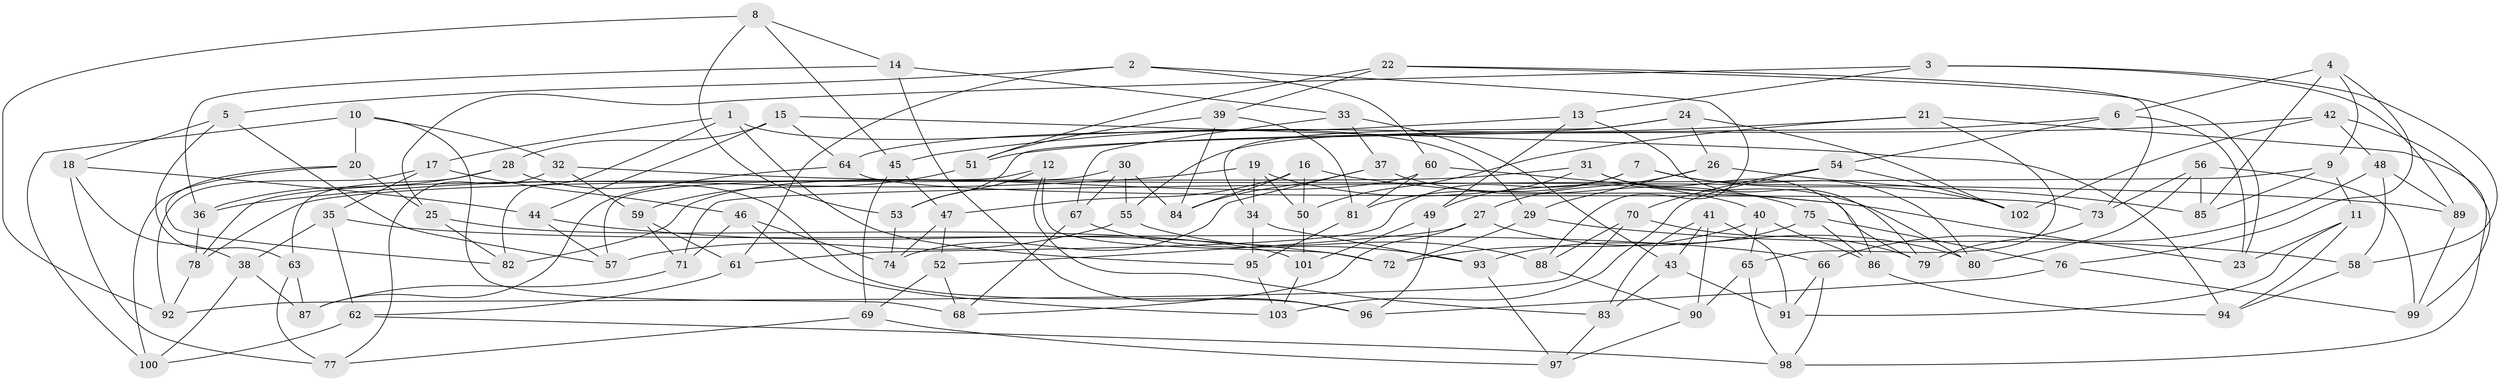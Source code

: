 // coarse degree distribution, {6: 0.45454545454545453, 4: 0.42424242424242425, 5: 0.10606060606060606, 3: 0.015151515151515152}
// Generated by graph-tools (version 1.1) at 2025/52/02/27/25 19:52:30]
// undirected, 103 vertices, 206 edges
graph export_dot {
graph [start="1"]
  node [color=gray90,style=filled];
  1;
  2;
  3;
  4;
  5;
  6;
  7;
  8;
  9;
  10;
  11;
  12;
  13;
  14;
  15;
  16;
  17;
  18;
  19;
  20;
  21;
  22;
  23;
  24;
  25;
  26;
  27;
  28;
  29;
  30;
  31;
  32;
  33;
  34;
  35;
  36;
  37;
  38;
  39;
  40;
  41;
  42;
  43;
  44;
  45;
  46;
  47;
  48;
  49;
  50;
  51;
  52;
  53;
  54;
  55;
  56;
  57;
  58;
  59;
  60;
  61;
  62;
  63;
  64;
  65;
  66;
  67;
  68;
  69;
  70;
  71;
  72;
  73;
  74;
  75;
  76;
  77;
  78;
  79;
  80;
  81;
  82;
  83;
  84;
  85;
  86;
  87;
  88;
  89;
  90;
  91;
  92;
  93;
  94;
  95;
  96;
  97;
  98;
  99;
  100;
  101;
  102;
  103;
  1 -- 95;
  1 -- 17;
  1 -- 29;
  1 -- 82;
  2 -- 88;
  2 -- 60;
  2 -- 5;
  2 -- 61;
  3 -- 58;
  3 -- 13;
  3 -- 89;
  3 -- 25;
  4 -- 85;
  4 -- 6;
  4 -- 9;
  4 -- 76;
  5 -- 18;
  5 -- 63;
  5 -- 57;
  6 -- 23;
  6 -- 54;
  6 -- 53;
  7 -- 61;
  7 -- 81;
  7 -- 80;
  7 -- 102;
  8 -- 92;
  8 -- 45;
  8 -- 14;
  8 -- 53;
  9 -- 85;
  9 -- 11;
  9 -- 71;
  10 -- 100;
  10 -- 32;
  10 -- 68;
  10 -- 20;
  11 -- 23;
  11 -- 94;
  11 -- 91;
  12 -- 53;
  12 -- 83;
  12 -- 57;
  12 -- 72;
  13 -- 64;
  13 -- 49;
  13 -- 79;
  14 -- 33;
  14 -- 96;
  14 -- 36;
  15 -- 64;
  15 -- 44;
  15 -- 28;
  15 -- 94;
  16 -- 23;
  16 -- 47;
  16 -- 50;
  16 -- 84;
  17 -- 35;
  17 -- 92;
  17 -- 46;
  18 -- 77;
  18 -- 44;
  18 -- 38;
  19 -- 34;
  19 -- 40;
  19 -- 50;
  19 -- 36;
  20 -- 82;
  20 -- 100;
  20 -- 25;
  21 -- 45;
  21 -- 98;
  21 -- 65;
  21 -- 50;
  22 -- 23;
  22 -- 73;
  22 -- 51;
  22 -- 39;
  24 -- 102;
  24 -- 55;
  24 -- 34;
  24 -- 26;
  25 -- 82;
  25 -- 101;
  26 -- 27;
  26 -- 29;
  26 -- 85;
  27 -- 68;
  27 -- 80;
  27 -- 52;
  28 -- 96;
  28 -- 63;
  28 -- 36;
  29 -- 58;
  29 -- 72;
  30 -- 78;
  30 -- 84;
  30 -- 67;
  30 -- 55;
  31 -- 49;
  31 -- 80;
  31 -- 78;
  31 -- 86;
  32 -- 59;
  32 -- 89;
  32 -- 77;
  33 -- 43;
  33 -- 67;
  33 -- 37;
  34 -- 95;
  34 -- 93;
  35 -- 62;
  35 -- 66;
  35 -- 38;
  36 -- 78;
  37 -- 75;
  37 -- 74;
  37 -- 84;
  38 -- 100;
  38 -- 87;
  39 -- 81;
  39 -- 51;
  39 -- 84;
  40 -- 86;
  40 -- 65;
  40 -- 72;
  41 -- 43;
  41 -- 83;
  41 -- 90;
  41 -- 91;
  42 -- 48;
  42 -- 102;
  42 -- 99;
  42 -- 51;
  43 -- 83;
  43 -- 91;
  44 -- 72;
  44 -- 57;
  45 -- 69;
  45 -- 47;
  46 -- 103;
  46 -- 71;
  46 -- 74;
  47 -- 74;
  47 -- 52;
  48 -- 66;
  48 -- 58;
  48 -- 89;
  49 -- 96;
  49 -- 101;
  50 -- 101;
  51 -- 59;
  52 -- 68;
  52 -- 69;
  53 -- 74;
  54 -- 70;
  54 -- 103;
  54 -- 102;
  55 -- 57;
  55 -- 88;
  56 -- 73;
  56 -- 85;
  56 -- 80;
  56 -- 99;
  58 -- 94;
  59 -- 61;
  59 -- 71;
  60 -- 79;
  60 -- 82;
  60 -- 81;
  61 -- 62;
  62 -- 100;
  62 -- 98;
  63 -- 77;
  63 -- 87;
  64 -- 73;
  64 -- 87;
  65 -- 90;
  65 -- 98;
  66 -- 91;
  66 -- 98;
  67 -- 68;
  67 -- 93;
  69 -- 97;
  69 -- 77;
  70 -- 92;
  70 -- 79;
  70 -- 88;
  71 -- 87;
  73 -- 79;
  75 -- 76;
  75 -- 86;
  75 -- 93;
  76 -- 99;
  76 -- 96;
  78 -- 92;
  81 -- 95;
  83 -- 97;
  86 -- 94;
  88 -- 90;
  89 -- 99;
  90 -- 97;
  93 -- 97;
  95 -- 103;
  101 -- 103;
}

